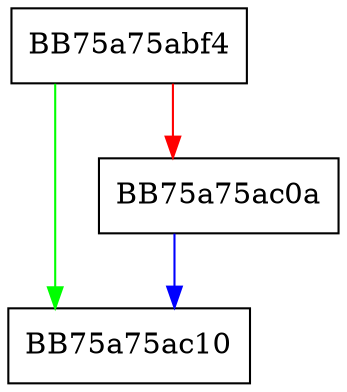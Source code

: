 digraph decode_namelistpos {
  node [shape="box"];
  graph [splines=ortho];
  BB75a75abf4 -> BB75a75ac10 [color="green"];
  BB75a75abf4 -> BB75a75ac0a [color="red"];
  BB75a75ac0a -> BB75a75ac10 [color="blue"];
}